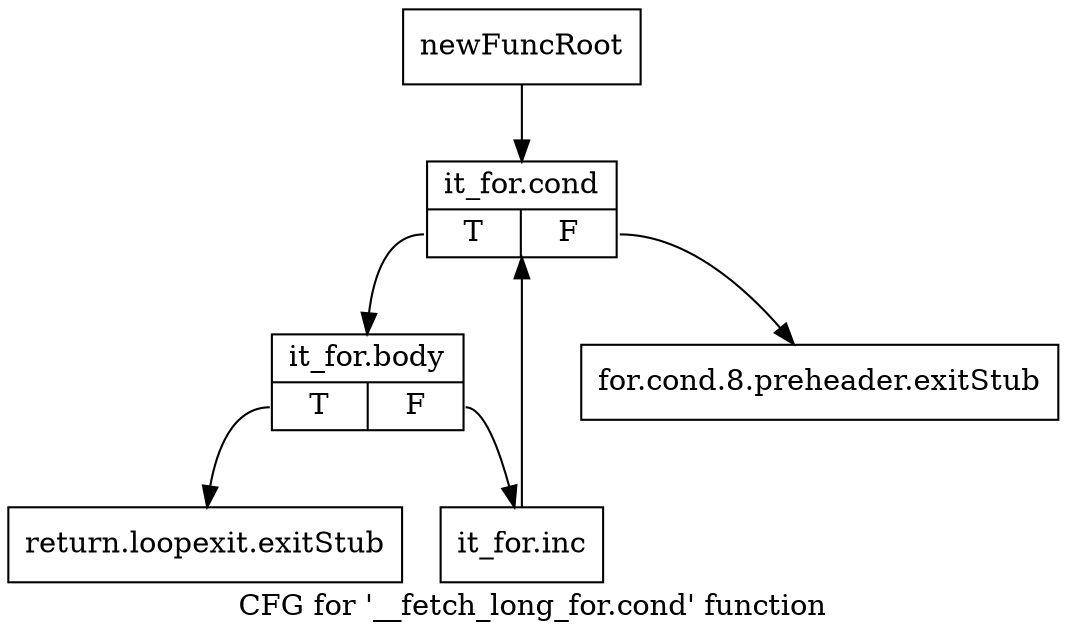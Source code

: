 digraph "CFG for '__fetch_long_for.cond' function" {
	label="CFG for '__fetch_long_for.cond' function";

	Node0xb7cfc40 [shape=record,label="{newFuncRoot}"];
	Node0xb7cfc40 -> Node0xb7cfd30;
	Node0xb7cfc90 [shape=record,label="{for.cond.8.preheader.exitStub}"];
	Node0xb7cfce0 [shape=record,label="{return.loopexit.exitStub}"];
	Node0xb7cfd30 [shape=record,label="{it_for.cond|{<s0>T|<s1>F}}"];
	Node0xb7cfd30:s0 -> Node0xb7cfd80;
	Node0xb7cfd30:s1 -> Node0xb7cfc90;
	Node0xb7cfd80 [shape=record,label="{it_for.body|{<s0>T|<s1>F}}"];
	Node0xb7cfd80:s0 -> Node0xb7cfce0;
	Node0xb7cfd80:s1 -> Node0xb7cfdd0;
	Node0xb7cfdd0 [shape=record,label="{it_for.inc}"];
	Node0xb7cfdd0 -> Node0xb7cfd30;
}
